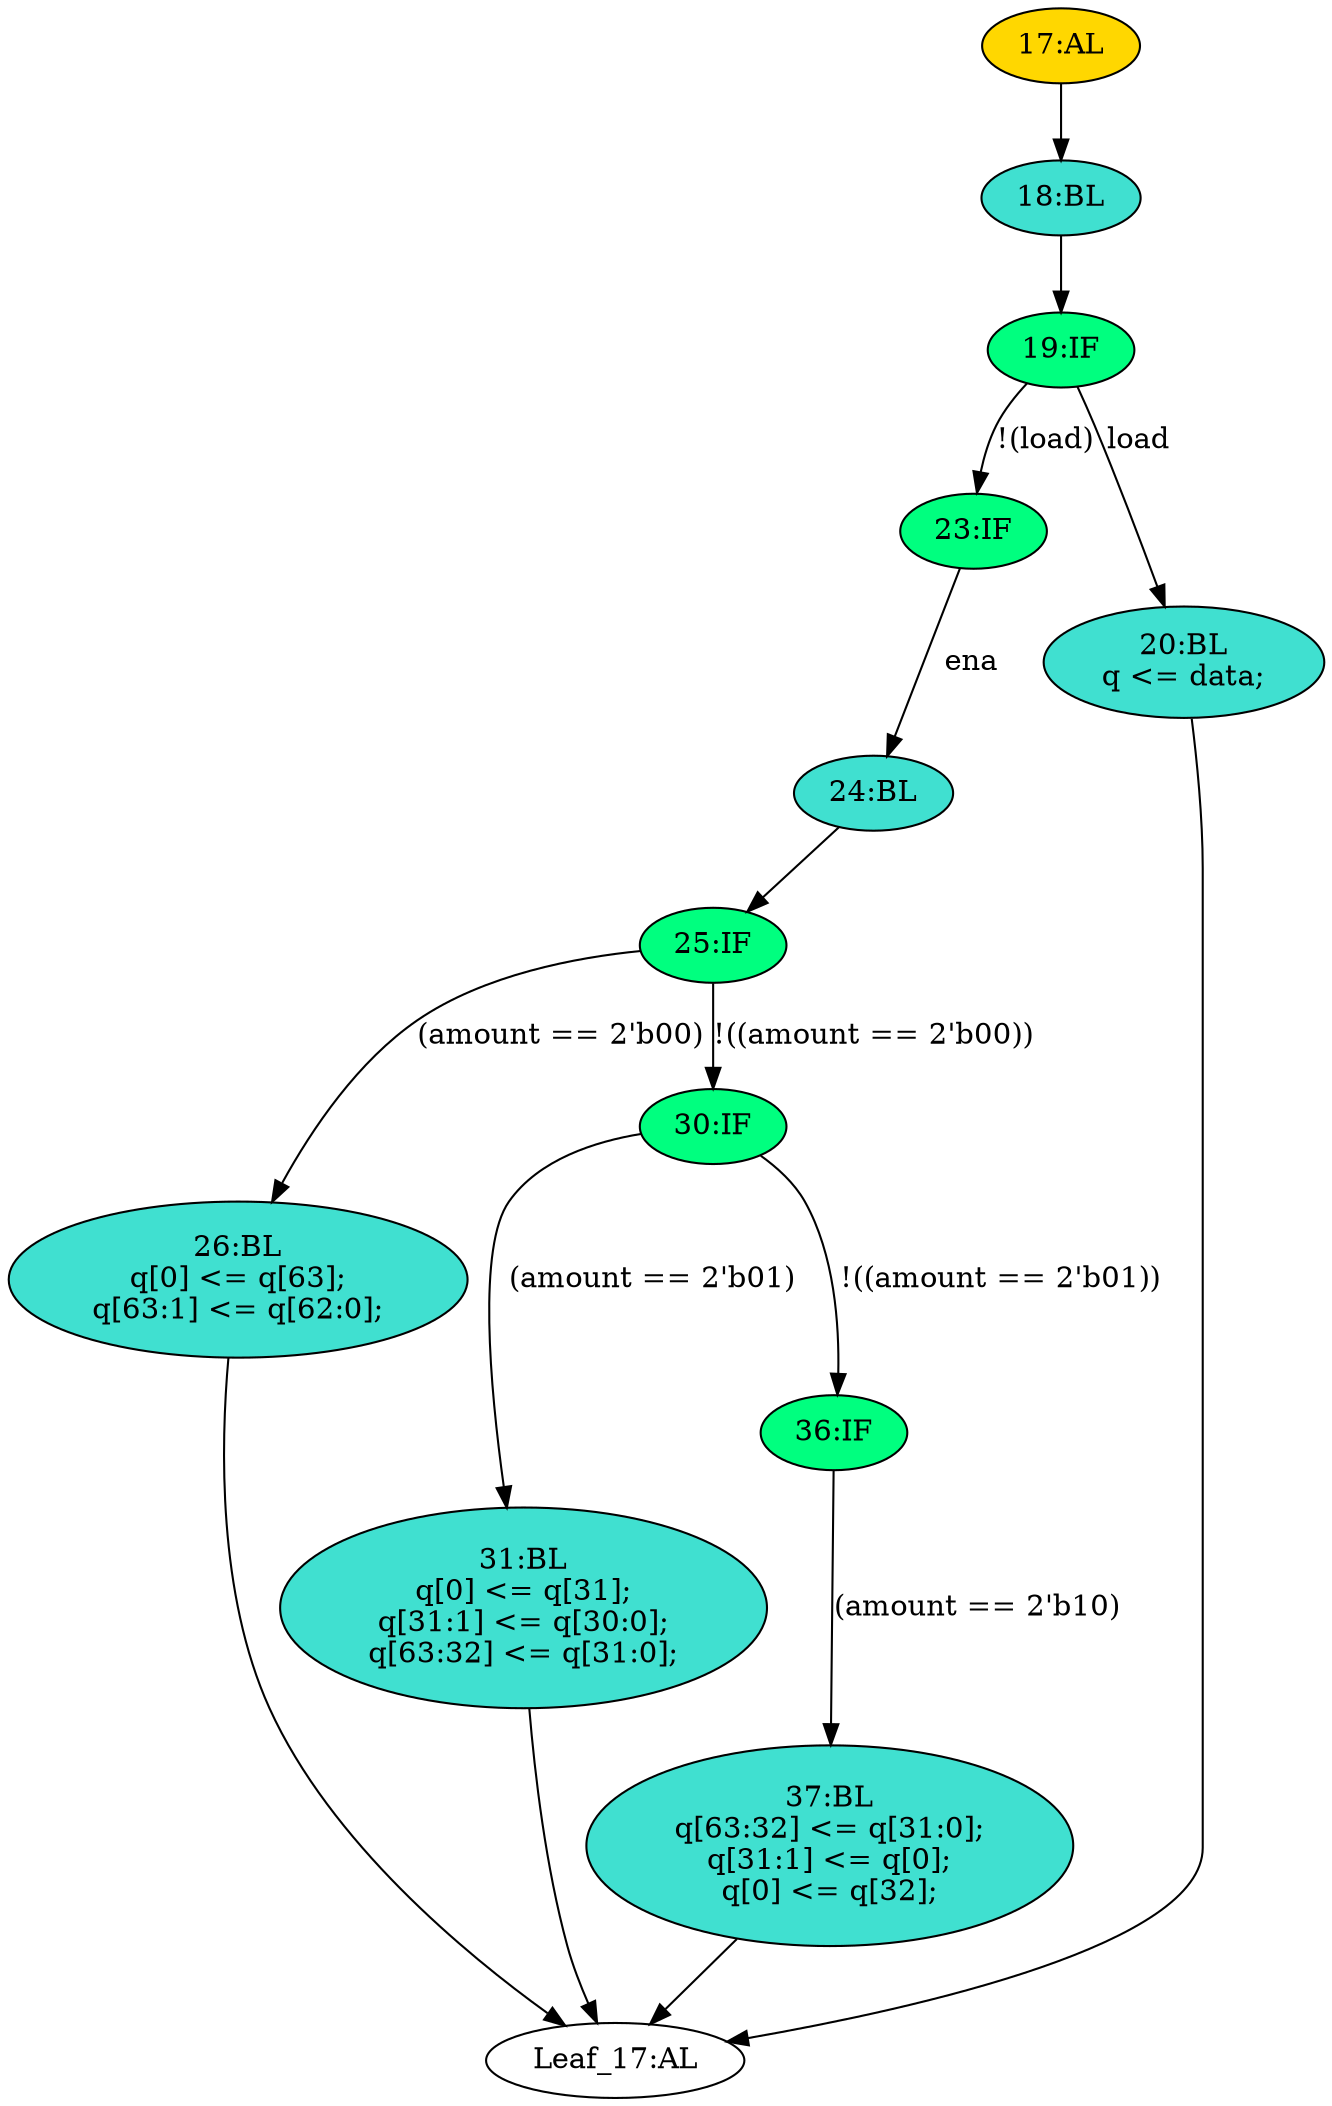 strict digraph "" {
	node [label="\N"];
	"17:AL"	[ast="<pyverilog.vparser.ast.Always object at 0x7f7b4b8f84d0>",
		clk_sens=True,
		fillcolor=gold,
		label="17:AL",
		sens="['clk']",
		statements="[]",
		style=filled,
		typ=Always,
		use_var="['load', 'ena', 'amount', 'data', 'q']"];
	"18:BL"	[ast="<pyverilog.vparser.ast.Block object at 0x7f7b4b8f8690>",
		fillcolor=turquoise,
		label="18:BL",
		statements="[]",
		style=filled,
		typ=Block];
	"17:AL" -> "18:BL"	[cond="[]",
		lineno=None];
	"23:IF"	[ast="<pyverilog.vparser.ast.IfStatement object at 0x7f7b4b8f8750>",
		fillcolor=springgreen,
		label="23:IF",
		statements="[]",
		style=filled,
		typ=IfStatement];
	"24:BL"	[ast="<pyverilog.vparser.ast.Block object at 0x7f7b4b8f8950>",
		fillcolor=turquoise,
		label="24:BL",
		statements="[]",
		style=filled,
		typ=Block];
	"23:IF" -> "24:BL"	[cond="['ena']",
		label=ena,
		lineno=23];
	"31:BL"	[ast="<pyverilog.vparser.ast.Block object at 0x7f7b4b8ef8d0>",
		fillcolor=turquoise,
		label="31:BL
q[0] <= q[31];
q[31:1] <= q[30:0];
q[63:32] <= q[31:0];",
		statements="[<pyverilog.vparser.ast.NonblockingSubstitution object at 0x7f7b4b8ef910>, <pyverilog.vparser.ast.NonblockingSubstitution object \
at 0x7f7b4b8efb50>, <pyverilog.vparser.ast.NonblockingSubstitution object at 0x7f7b4b8efe10>]",
		style=filled,
		typ=Block];
	"Leaf_17:AL"	[def_var="['q']",
		label="Leaf_17:AL"];
	"31:BL" -> "Leaf_17:AL"	[cond="[]",
		lineno=None];
	"20:BL"	[ast="<pyverilog.vparser.ast.Block object at 0x7f7b4b8c0810>",
		fillcolor=turquoise,
		label="20:BL
q <= data;",
		statements="[<pyverilog.vparser.ast.NonblockingSubstitution object at 0x7f7b4b8c0850>]",
		style=filled,
		typ=Block];
	"20:BL" -> "Leaf_17:AL"	[cond="[]",
		lineno=None];
	"25:IF"	[ast="<pyverilog.vparser.ast.IfStatement object at 0x7f7b4b8f8990>",
		fillcolor=springgreen,
		label="25:IF",
		statements="[]",
		style=filled,
		typ=IfStatement];
	"24:BL" -> "25:IF"	[cond="[]",
		lineno=None];
	"19:IF"	[ast="<pyverilog.vparser.ast.IfStatement object at 0x7f7b4b8f86d0>",
		fillcolor=springgreen,
		label="19:IF",
		statements="[]",
		style=filled,
		typ=IfStatement];
	"19:IF" -> "23:IF"	[cond="['load']",
		label="!(load)",
		lineno=19];
	"19:IF" -> "20:BL"	[cond="['load']",
		label=load,
		lineno=19];
	"26:BL"	[ast="<pyverilog.vparser.ast.Block object at 0x7f7b4b8c01d0>",
		fillcolor=turquoise,
		label="26:BL
q[0] <= q[63];
q[63:1] <= q[62:0];",
		statements="[<pyverilog.vparser.ast.NonblockingSubstitution object at 0x7f7b4b8c0210>, <pyverilog.vparser.ast.NonblockingSubstitution object \
at 0x7f7b4b8c0450>]",
		style=filled,
		typ=Block];
	"26:BL" -> "Leaf_17:AL"	[cond="[]",
		lineno=None];
	"18:BL" -> "19:IF"	[cond="[]",
		lineno=None];
	"25:IF" -> "26:BL"	[cond="['amount']",
		label="(amount == 2'b00)",
		lineno=25];
	"30:IF"	[ast="<pyverilog.vparser.ast.IfStatement object at 0x7f7b4b8f88d0>",
		fillcolor=springgreen,
		label="30:IF",
		statements="[]",
		style=filled,
		typ=IfStatement];
	"25:IF" -> "30:IF"	[cond="['amount']",
		label="!((amount == 2'b00))",
		lineno=25];
	"36:IF"	[ast="<pyverilog.vparser.ast.IfStatement object at 0x7f7b4b8f8910>",
		fillcolor=springgreen,
		label="36:IF",
		statements="[]",
		style=filled,
		typ=IfStatement];
	"37:BL"	[ast="<pyverilog.vparser.ast.Block object at 0x7f7b4b8f89d0>",
		fillcolor=turquoise,
		label="37:BL
q[63:32] <= q[31:0];
q[31:1] <= q[0];
q[0] <= q[32];",
		statements="[<pyverilog.vparser.ast.NonblockingSubstitution object at 0x7f7b4b8f8a10>, <pyverilog.vparser.ast.NonblockingSubstitution object \
at 0x7f7b4b8ef350>, <pyverilog.vparser.ast.NonblockingSubstitution object at 0x7f7b4b8ef5d0>]",
		style=filled,
		typ=Block];
	"36:IF" -> "37:BL"	[cond="['amount']",
		label="(amount == 2'b10)",
		lineno=36];
	"30:IF" -> "31:BL"	[cond="['amount']",
		label="(amount == 2'b01)",
		lineno=30];
	"30:IF" -> "36:IF"	[cond="['amount']",
		label="!((amount == 2'b01))",
		lineno=30];
	"37:BL" -> "Leaf_17:AL"	[cond="[]",
		lineno=None];
}
